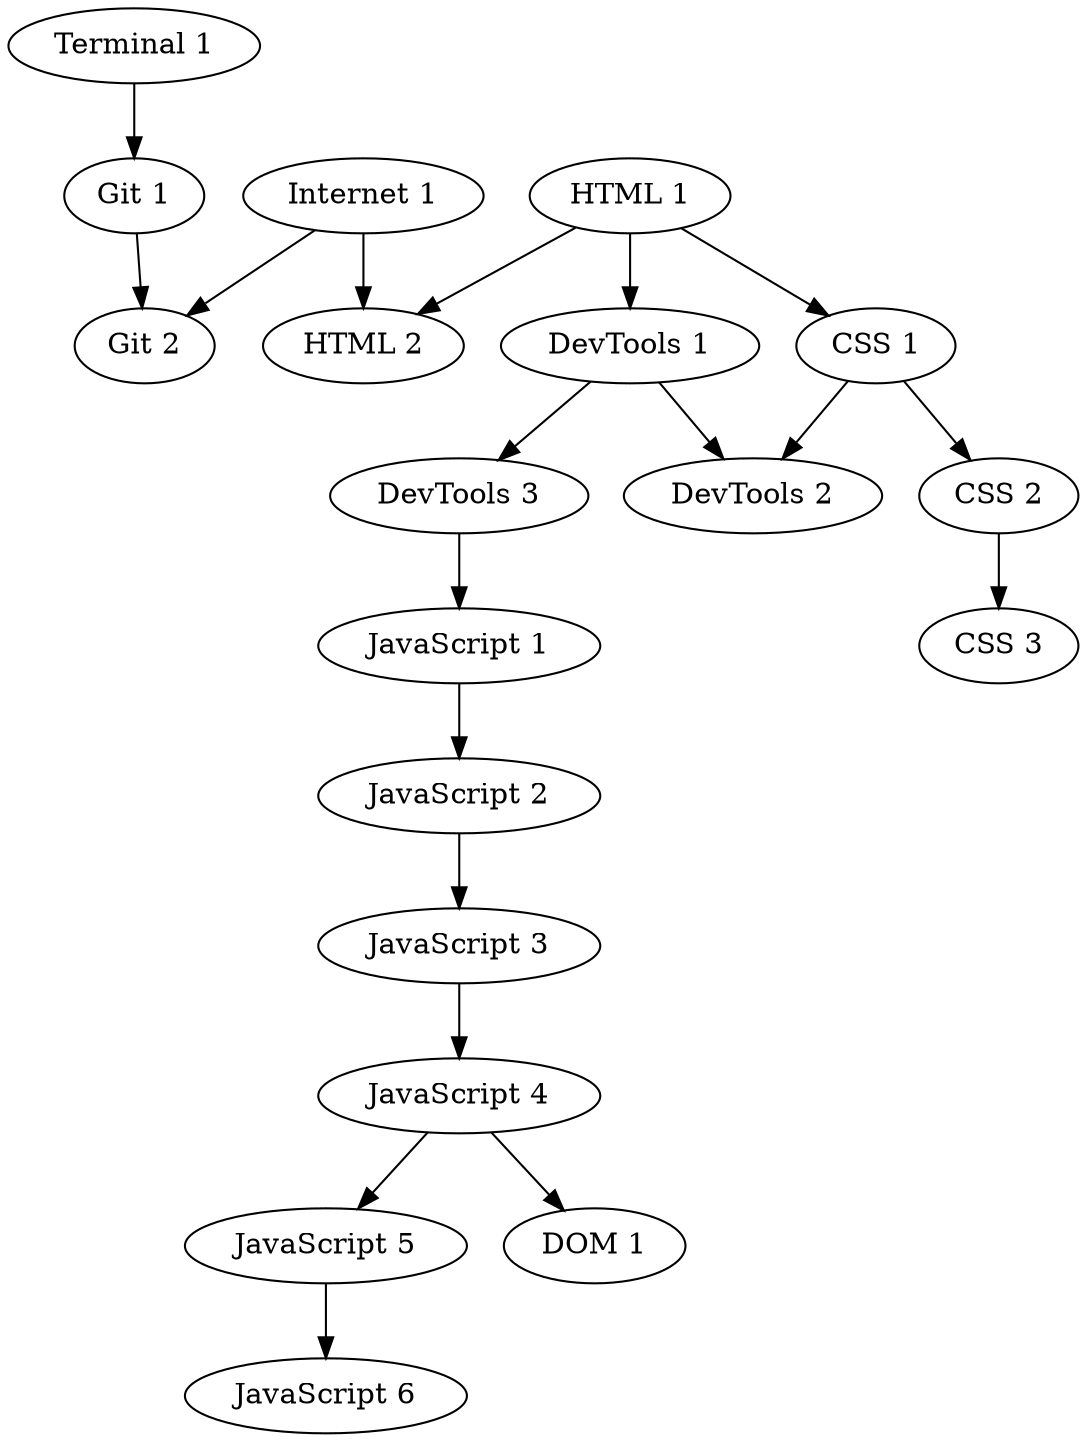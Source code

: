 digraph {
    "Terminal 1"->"Git 1"
    "Git 1"->"Git 2"
    "Internet 1"->"Git 2"
    "Internet 1"->"HTML 2"
    "HTML 1"->"HTML 2"
    "HTML 1"->"DevTools 1"
    "DevTools 1"->"DevTools 2"
    "DevTools 1"->"DevTools 3"
    "HTML 1"->"CSS 1"
    "CSS 1"->"CSS 2"
    "CSS 2"->"CSS 3"
    "CSS 1"->"DevTools 2"
    "DevTools 3"->"JavaScript 1"
    "JavaScript 1"->"JavaScript 2"
    "JavaScript 2"->"JavaScript 3"
    "JavaScript 3"->"JavaScript 4"
    "JavaScript 4"->"JavaScript 5"
    "JavaScript 5"->"JavaScript 6"
    "JavaScript 4"->"DOM 1"
}